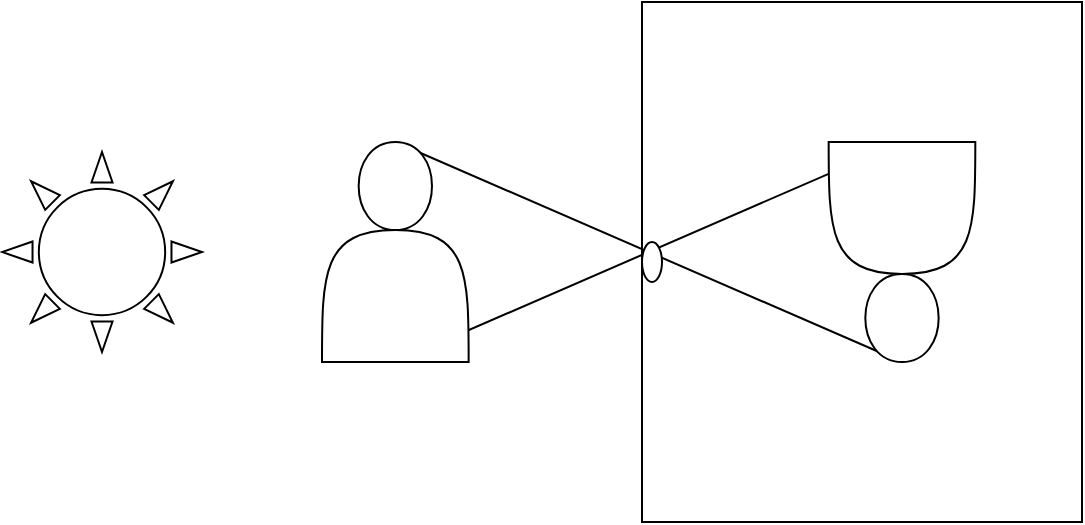 <mxfile version="24.7.16">
  <diagram name="Page-1" id="qWaL7E824XajWzib-2zg">
    <mxGraphModel dx="1196" dy="807" grid="1" gridSize="10" guides="1" tooltips="1" connect="1" arrows="1" fold="1" page="1" pageScale="1" pageWidth="850" pageHeight="1100" math="0" shadow="0">
      <root>
        <mxCell id="0" />
        <mxCell id="1" parent="0" />
        <mxCell id="LqjrllnUB-1gponNADd0-1" value="" style="whiteSpace=wrap;html=1;" vertex="1" parent="1">
          <mxGeometry x="350" y="220" width="220" height="260" as="geometry" />
        </mxCell>
        <mxCell id="LqjrllnUB-1gponNADd0-16" style="rounded=0;orthogonalLoop=1;jettySize=auto;html=1;exitX=0.5;exitY=0;exitDx=0;exitDy=0;entryX=0.5;entryY=0;entryDx=0;entryDy=0;endArrow=none;endFill=0;" edge="1" parent="1" source="LqjrllnUB-1gponNADd0-7" target="LqjrllnUB-1gponNADd0-8">
          <mxGeometry relative="1" as="geometry" />
        </mxCell>
        <mxCell id="LqjrllnUB-1gponNADd0-17" style="rounded=0;orthogonalLoop=1;jettySize=auto;html=1;exitX=0.5;exitY=1;exitDx=0;exitDy=0;entryX=0.5;entryY=1;entryDx=0;entryDy=0;" edge="1" parent="1" source="LqjrllnUB-1gponNADd0-7" target="LqjrllnUB-1gponNADd0-8">
          <mxGeometry relative="1" as="geometry" />
        </mxCell>
        <mxCell id="LqjrllnUB-1gponNADd0-7" value="" style="shape=actor;whiteSpace=wrap;html=1;" vertex="1" parent="1">
          <mxGeometry x="190" y="290" width="73.33" height="110" as="geometry" />
        </mxCell>
        <mxCell id="LqjrllnUB-1gponNADd0-8" value="" style="shape=actor;whiteSpace=wrap;html=1;rotation=90;direction=south;" vertex="1" parent="1">
          <mxGeometry x="424.995" y="308.335" width="110" height="73.33" as="geometry" />
        </mxCell>
        <mxCell id="LqjrllnUB-1gponNADd0-9" value="" style="verticalLabelPosition=bottom;verticalAlign=top;html=1;shape=mxgraph.basic.sun" vertex="1" parent="1">
          <mxGeometry x="30" y="295" width="100" height="100" as="geometry" />
        </mxCell>
        <mxCell id="LqjrllnUB-1gponNADd0-4" value="" style="ellipse;whiteSpace=wrap;html=1;" vertex="1" parent="1">
          <mxGeometry x="350" y="340" width="10" height="20" as="geometry" />
        </mxCell>
      </root>
    </mxGraphModel>
  </diagram>
</mxfile>
